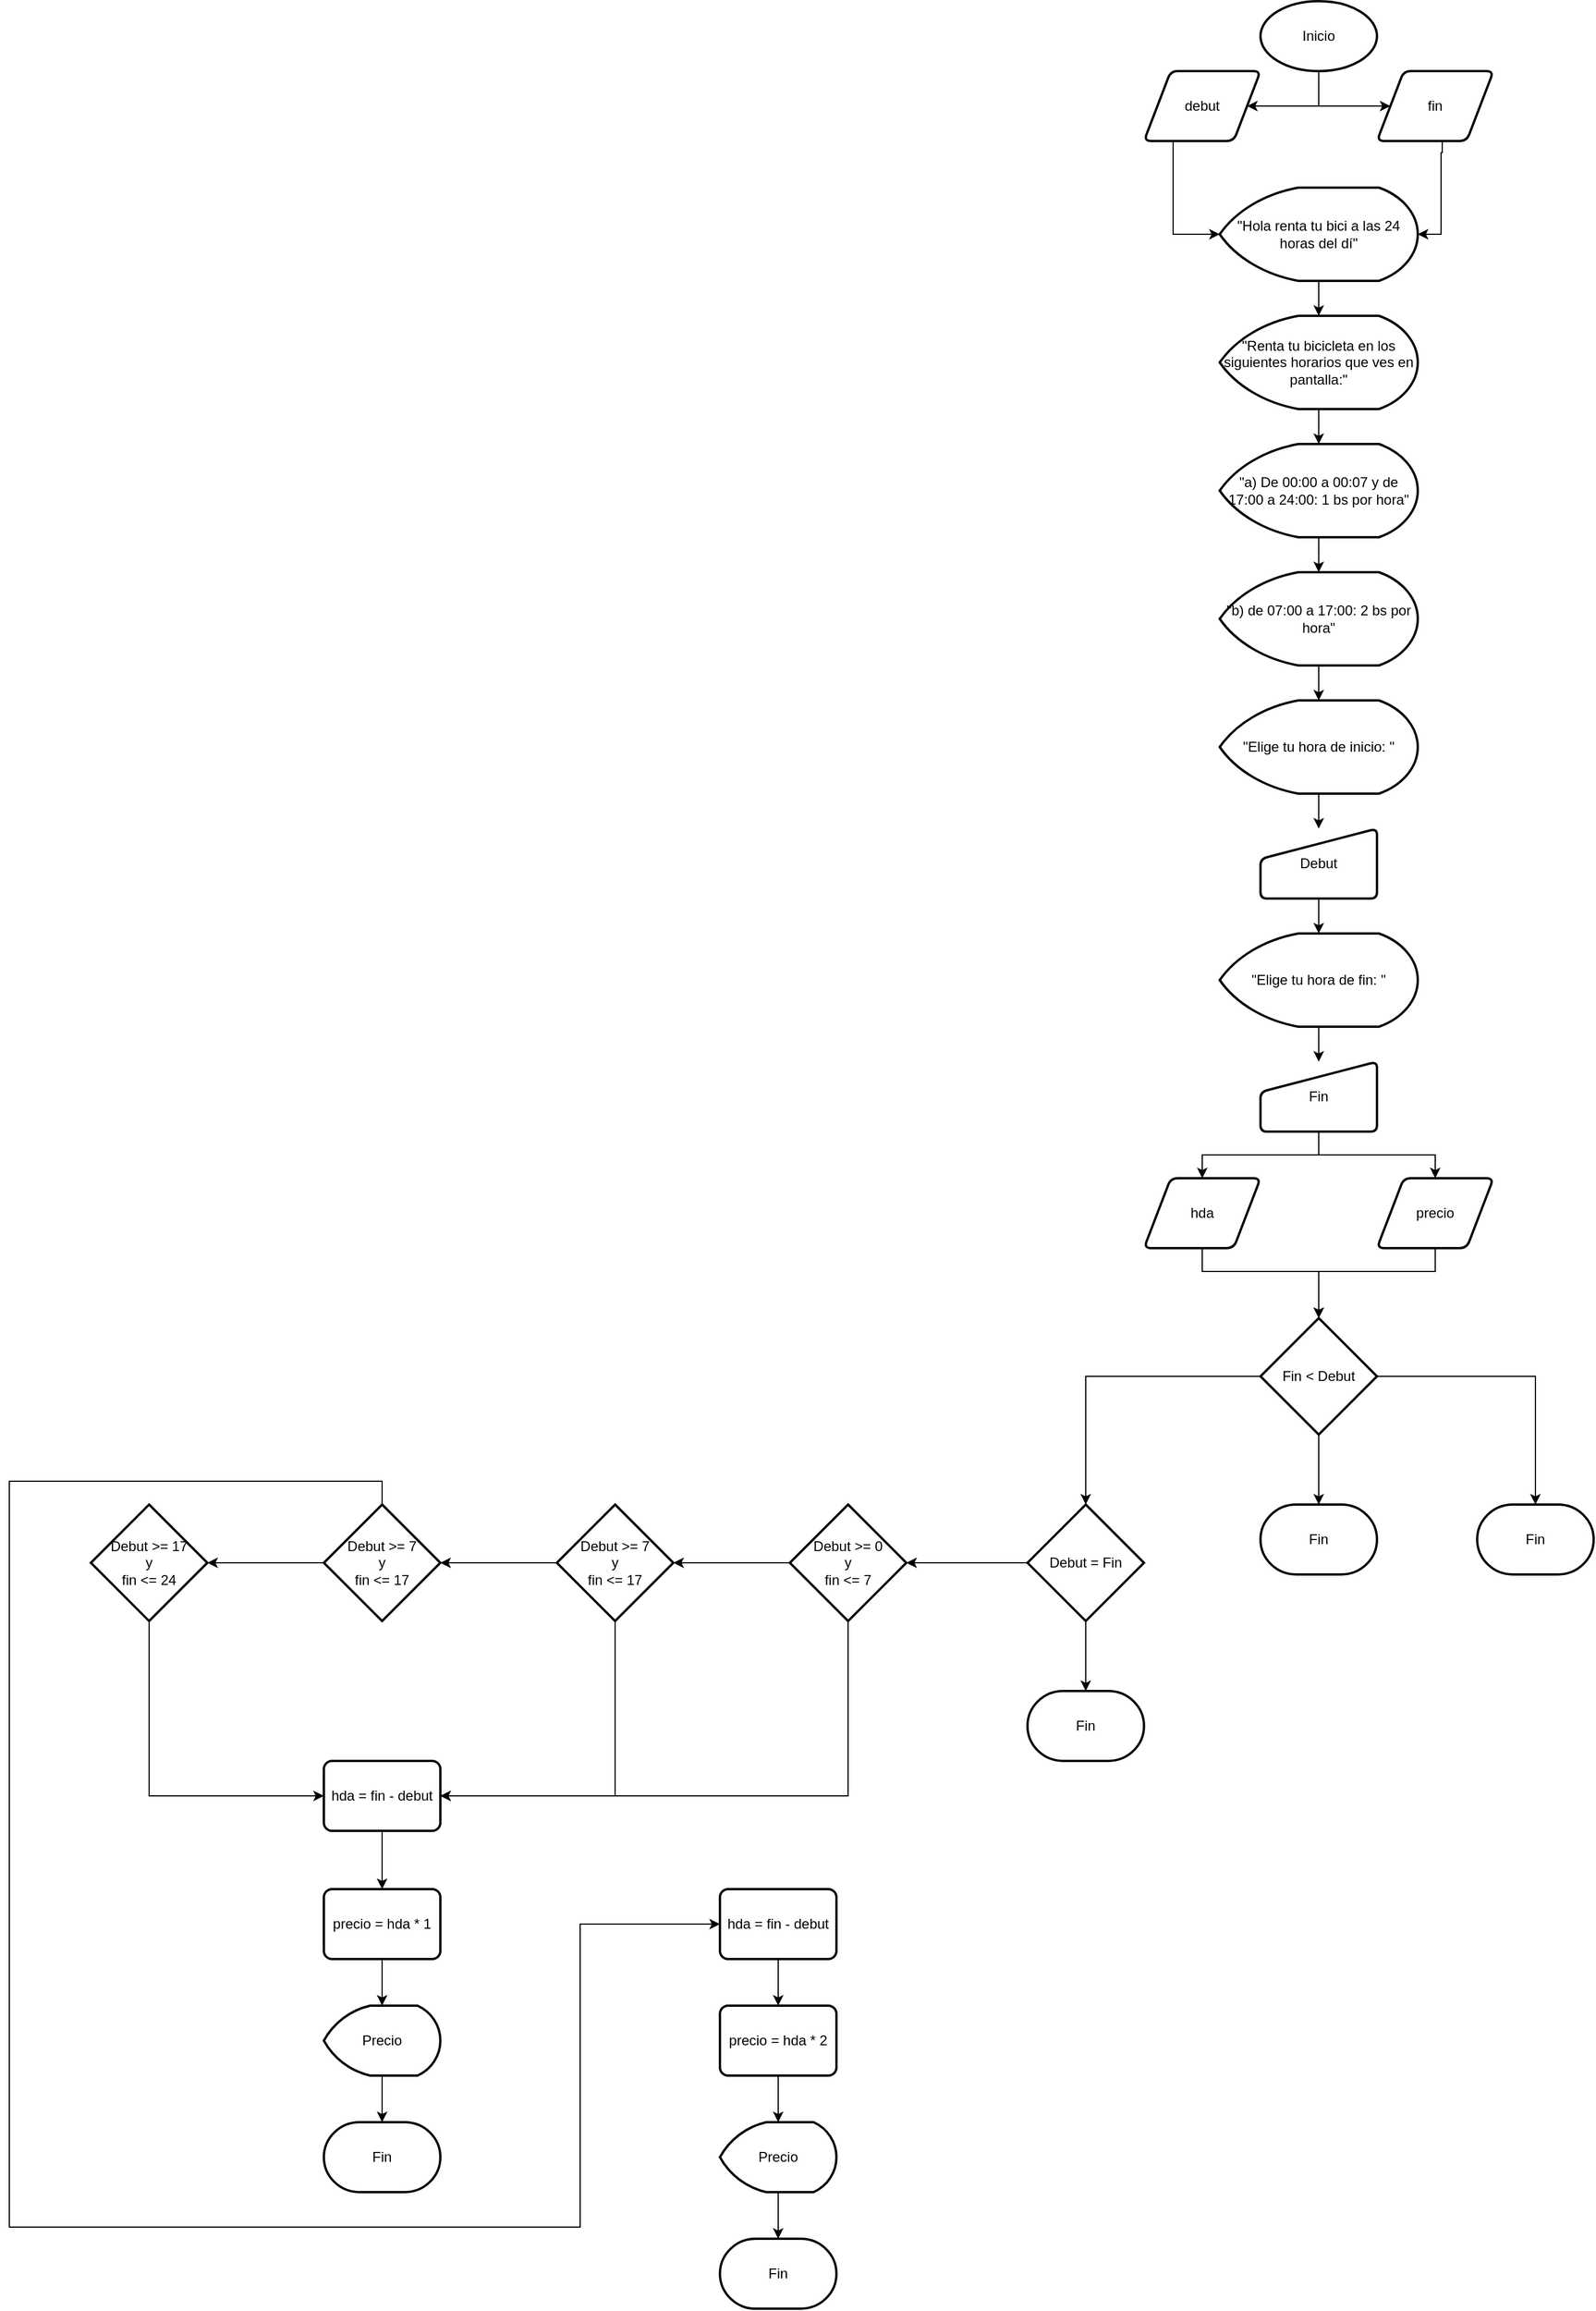 <mxfile version="24.3.1" type="github">
  <diagram name="Página-1" id="apc79PwXmjVbVbU3fJ4I">
    <mxGraphModel dx="4343" dy="2929" grid="1" gridSize="10" guides="1" tooltips="1" connect="1" arrows="1" fold="1" page="1" pageScale="1" pageWidth="827" pageHeight="1169" math="0" shadow="0">
      <root>
        <mxCell id="0" />
        <mxCell id="1" parent="0" />
        <mxCell id="vsIjUjPxJnodqVue0uGH-4" style="edgeStyle=orthogonalEdgeStyle;rounded=0;orthogonalLoop=1;jettySize=auto;html=1;entryX=1;entryY=0.5;entryDx=0;entryDy=0;" edge="1" parent="1" source="vsIjUjPxJnodqVue0uGH-1" target="vsIjUjPxJnodqVue0uGH-2">
          <mxGeometry relative="1" as="geometry">
            <Array as="points">
              <mxPoint x="414" y="90" />
            </Array>
          </mxGeometry>
        </mxCell>
        <mxCell id="vsIjUjPxJnodqVue0uGH-5" style="edgeStyle=orthogonalEdgeStyle;rounded=0;orthogonalLoop=1;jettySize=auto;html=1;entryX=0;entryY=0.5;entryDx=0;entryDy=0;" edge="1" parent="1" source="vsIjUjPxJnodqVue0uGH-1" target="vsIjUjPxJnodqVue0uGH-3">
          <mxGeometry relative="1" as="geometry">
            <Array as="points">
              <mxPoint x="414" y="90" />
            </Array>
          </mxGeometry>
        </mxCell>
        <mxCell id="vsIjUjPxJnodqVue0uGH-1" value="Inicio" style="strokeWidth=2;html=1;shape=mxgraph.flowchart.start_1;whiteSpace=wrap;" vertex="1" parent="1">
          <mxGeometry x="364" width="100" height="60" as="geometry" />
        </mxCell>
        <mxCell id="vsIjUjPxJnodqVue0uGH-2" value="debut" style="shape=parallelogram;html=1;strokeWidth=2;perimeter=parallelogramPerimeter;whiteSpace=wrap;rounded=1;arcSize=12;size=0.23;" vertex="1" parent="1">
          <mxGeometry x="264" y="60" width="100" height="60" as="geometry" />
        </mxCell>
        <mxCell id="vsIjUjPxJnodqVue0uGH-3" value="fin" style="shape=parallelogram;html=1;strokeWidth=2;perimeter=parallelogramPerimeter;whiteSpace=wrap;rounded=1;arcSize=12;size=0.23;" vertex="1" parent="1">
          <mxGeometry x="464" y="60" width="100" height="60" as="geometry" />
        </mxCell>
        <mxCell id="vsIjUjPxJnodqVue0uGH-14" value="" style="edgeStyle=orthogonalEdgeStyle;rounded=0;orthogonalLoop=1;jettySize=auto;html=1;" edge="1" parent="1" source="vsIjUjPxJnodqVue0uGH-7" target="vsIjUjPxJnodqVue0uGH-13">
          <mxGeometry relative="1" as="geometry" />
        </mxCell>
        <mxCell id="vsIjUjPxJnodqVue0uGH-7" value="&quot;Hola renta tu bici a las 24 horas del dí&quot;" style="strokeWidth=2;html=1;shape=mxgraph.flowchart.display;whiteSpace=wrap;" vertex="1" parent="1">
          <mxGeometry x="329" y="160" width="170" height="80" as="geometry" />
        </mxCell>
        <mxCell id="vsIjUjPxJnodqVue0uGH-8" style="edgeStyle=orthogonalEdgeStyle;rounded=0;orthogonalLoop=1;jettySize=auto;html=1;exitX=0.25;exitY=1;exitDx=0;exitDy=0;entryX=0;entryY=0.5;entryDx=0;entryDy=0;entryPerimeter=0;" edge="1" parent="1" source="vsIjUjPxJnodqVue0uGH-2" target="vsIjUjPxJnodqVue0uGH-7">
          <mxGeometry relative="1" as="geometry" />
        </mxCell>
        <mxCell id="vsIjUjPxJnodqVue0uGH-10" style="edgeStyle=orthogonalEdgeStyle;rounded=0;orthogonalLoop=1;jettySize=auto;html=1;entryX=1;entryY=0.5;entryDx=0;entryDy=0;entryPerimeter=0;" edge="1" parent="1" source="vsIjUjPxJnodqVue0uGH-3" target="vsIjUjPxJnodqVue0uGH-7">
          <mxGeometry relative="1" as="geometry">
            <Array as="points">
              <mxPoint x="520" y="130" />
              <mxPoint x="519" y="130" />
              <mxPoint x="519" y="200" />
            </Array>
          </mxGeometry>
        </mxCell>
        <mxCell id="vsIjUjPxJnodqVue0uGH-16" value="" style="edgeStyle=orthogonalEdgeStyle;rounded=0;orthogonalLoop=1;jettySize=auto;html=1;" edge="1" parent="1" source="vsIjUjPxJnodqVue0uGH-13" target="vsIjUjPxJnodqVue0uGH-15">
          <mxGeometry relative="1" as="geometry" />
        </mxCell>
        <mxCell id="vsIjUjPxJnodqVue0uGH-13" value="&quot;Renta tu bicicleta en los siguientes horarios que ves en pantalla:&quot;" style="strokeWidth=2;html=1;shape=mxgraph.flowchart.display;whiteSpace=wrap;" vertex="1" parent="1">
          <mxGeometry x="329" y="270" width="170" height="80" as="geometry" />
        </mxCell>
        <mxCell id="vsIjUjPxJnodqVue0uGH-18" value="" style="edgeStyle=orthogonalEdgeStyle;rounded=0;orthogonalLoop=1;jettySize=auto;html=1;" edge="1" parent="1" source="vsIjUjPxJnodqVue0uGH-15" target="vsIjUjPxJnodqVue0uGH-17">
          <mxGeometry relative="1" as="geometry" />
        </mxCell>
        <mxCell id="vsIjUjPxJnodqVue0uGH-15" value="&quot;a) De 00:00 a 00:07 y de 17:00 a 24:00: 1 bs por hora&quot;" style="strokeWidth=2;html=1;shape=mxgraph.flowchart.display;whiteSpace=wrap;" vertex="1" parent="1">
          <mxGeometry x="329" y="380" width="170" height="80" as="geometry" />
        </mxCell>
        <mxCell id="vsIjUjPxJnodqVue0uGH-20" value="" style="edgeStyle=orthogonalEdgeStyle;rounded=0;orthogonalLoop=1;jettySize=auto;html=1;" edge="1" parent="1" source="vsIjUjPxJnodqVue0uGH-17" target="vsIjUjPxJnodqVue0uGH-19">
          <mxGeometry relative="1" as="geometry" />
        </mxCell>
        <mxCell id="vsIjUjPxJnodqVue0uGH-17" value="&quot;b) de 07:00 a 17:00: 2 bs por hora&quot;" style="strokeWidth=2;html=1;shape=mxgraph.flowchart.display;whiteSpace=wrap;" vertex="1" parent="1">
          <mxGeometry x="329" y="490" width="170" height="80" as="geometry" />
        </mxCell>
        <mxCell id="vsIjUjPxJnodqVue0uGH-22" value="" style="edgeStyle=orthogonalEdgeStyle;rounded=0;orthogonalLoop=1;jettySize=auto;html=1;" edge="1" parent="1" source="vsIjUjPxJnodqVue0uGH-19" target="vsIjUjPxJnodqVue0uGH-21">
          <mxGeometry relative="1" as="geometry" />
        </mxCell>
        <mxCell id="vsIjUjPxJnodqVue0uGH-19" value="&quot;Elige tu hora de inicio: &quot;" style="strokeWidth=2;html=1;shape=mxgraph.flowchart.display;whiteSpace=wrap;" vertex="1" parent="1">
          <mxGeometry x="329" y="600" width="170" height="80" as="geometry" />
        </mxCell>
        <mxCell id="vsIjUjPxJnodqVue0uGH-24" value="" style="edgeStyle=orthogonalEdgeStyle;rounded=0;orthogonalLoop=1;jettySize=auto;html=1;" edge="1" parent="1" source="vsIjUjPxJnodqVue0uGH-21" target="vsIjUjPxJnodqVue0uGH-23">
          <mxGeometry relative="1" as="geometry" />
        </mxCell>
        <mxCell id="vsIjUjPxJnodqVue0uGH-21" value="Debut" style="html=1;strokeWidth=2;shape=manualInput;whiteSpace=wrap;rounded=1;size=26;arcSize=11;" vertex="1" parent="1">
          <mxGeometry x="364" y="710" width="100" height="60" as="geometry" />
        </mxCell>
        <mxCell id="vsIjUjPxJnodqVue0uGH-26" value="" style="edgeStyle=orthogonalEdgeStyle;rounded=0;orthogonalLoop=1;jettySize=auto;html=1;" edge="1" parent="1" source="vsIjUjPxJnodqVue0uGH-23" target="vsIjUjPxJnodqVue0uGH-25">
          <mxGeometry relative="1" as="geometry" />
        </mxCell>
        <mxCell id="vsIjUjPxJnodqVue0uGH-23" value="&quot;Elige tu hora de fin: &quot;" style="strokeWidth=2;html=1;shape=mxgraph.flowchart.display;whiteSpace=wrap;" vertex="1" parent="1">
          <mxGeometry x="329" y="800" width="170" height="80" as="geometry" />
        </mxCell>
        <mxCell id="vsIjUjPxJnodqVue0uGH-48" style="edgeStyle=orthogonalEdgeStyle;rounded=0;orthogonalLoop=1;jettySize=auto;html=1;entryX=0.5;entryY=0;entryDx=0;entryDy=0;" edge="1" parent="1" source="vsIjUjPxJnodqVue0uGH-25" target="vsIjUjPxJnodqVue0uGH-44">
          <mxGeometry relative="1" as="geometry" />
        </mxCell>
        <mxCell id="vsIjUjPxJnodqVue0uGH-50" style="edgeStyle=orthogonalEdgeStyle;rounded=0;orthogonalLoop=1;jettySize=auto;html=1;entryX=0.5;entryY=0;entryDx=0;entryDy=0;" edge="1" parent="1" source="vsIjUjPxJnodqVue0uGH-25" target="vsIjUjPxJnodqVue0uGH-45">
          <mxGeometry relative="1" as="geometry" />
        </mxCell>
        <mxCell id="vsIjUjPxJnodqVue0uGH-25" value="Fin" style="html=1;strokeWidth=2;shape=manualInput;whiteSpace=wrap;rounded=1;size=26;arcSize=11;" vertex="1" parent="1">
          <mxGeometry x="364" y="910" width="100" height="60" as="geometry" />
        </mxCell>
        <mxCell id="vsIjUjPxJnodqVue0uGH-32" value="" style="edgeStyle=orthogonalEdgeStyle;rounded=0;orthogonalLoop=1;jettySize=auto;html=1;" edge="1" parent="1" source="vsIjUjPxJnodqVue0uGH-27" target="vsIjUjPxJnodqVue0uGH-31">
          <mxGeometry relative="1" as="geometry" />
        </mxCell>
        <mxCell id="vsIjUjPxJnodqVue0uGH-79" value="" style="edgeStyle=orthogonalEdgeStyle;rounded=0;orthogonalLoop=1;jettySize=auto;html=1;" edge="1" parent="1" source="vsIjUjPxJnodqVue0uGH-27" target="vsIjUjPxJnodqVue0uGH-78">
          <mxGeometry relative="1" as="geometry" />
        </mxCell>
        <mxCell id="vsIjUjPxJnodqVue0uGH-27" value="Fin &amp;lt; Debut" style="strokeWidth=2;html=1;shape=mxgraph.flowchart.decision;whiteSpace=wrap;" vertex="1" parent="1">
          <mxGeometry x="364" y="1130" width="100" height="100" as="geometry" />
        </mxCell>
        <mxCell id="vsIjUjPxJnodqVue0uGH-34" value="" style="edgeStyle=orthogonalEdgeStyle;rounded=0;orthogonalLoop=1;jettySize=auto;html=1;" edge="1" parent="1" source="vsIjUjPxJnodqVue0uGH-31" target="vsIjUjPxJnodqVue0uGH-33">
          <mxGeometry relative="1" as="geometry" />
        </mxCell>
        <mxCell id="vsIjUjPxJnodqVue0uGH-77" value="" style="edgeStyle=orthogonalEdgeStyle;rounded=0;orthogonalLoop=1;jettySize=auto;html=1;" edge="1" parent="1" source="vsIjUjPxJnodqVue0uGH-31" target="vsIjUjPxJnodqVue0uGH-76">
          <mxGeometry relative="1" as="geometry" />
        </mxCell>
        <mxCell id="vsIjUjPxJnodqVue0uGH-31" value="Debut = Fin" style="strokeWidth=2;html=1;shape=mxgraph.flowchart.decision;whiteSpace=wrap;" vertex="1" parent="1">
          <mxGeometry x="164" y="1290" width="100" height="100" as="geometry" />
        </mxCell>
        <mxCell id="vsIjUjPxJnodqVue0uGH-36" value="" style="edgeStyle=orthogonalEdgeStyle;rounded=0;orthogonalLoop=1;jettySize=auto;html=1;" edge="1" parent="1" source="vsIjUjPxJnodqVue0uGH-33" target="vsIjUjPxJnodqVue0uGH-35">
          <mxGeometry relative="1" as="geometry" />
        </mxCell>
        <mxCell id="vsIjUjPxJnodqVue0uGH-61" style="edgeStyle=orthogonalEdgeStyle;rounded=0;orthogonalLoop=1;jettySize=auto;html=1;entryX=1;entryY=0.5;entryDx=0;entryDy=0;" edge="1" parent="1" source="vsIjUjPxJnodqVue0uGH-33" target="vsIjUjPxJnodqVue0uGH-42">
          <mxGeometry relative="1" as="geometry">
            <Array as="points">
              <mxPoint x="10" y="1540" />
            </Array>
          </mxGeometry>
        </mxCell>
        <mxCell id="vsIjUjPxJnodqVue0uGH-33" value="&lt;div&gt;Debut &amp;gt;= 0&lt;/div&gt;&lt;div&gt;y&lt;/div&gt;&lt;div&gt;fin &amp;lt;= 7&lt;br&gt;&lt;/div&gt;" style="strokeWidth=2;html=1;shape=mxgraph.flowchart.decision;whiteSpace=wrap;" vertex="1" parent="1">
          <mxGeometry x="-40" y="1290" width="100" height="100" as="geometry" />
        </mxCell>
        <mxCell id="vsIjUjPxJnodqVue0uGH-38" value="" style="edgeStyle=orthogonalEdgeStyle;rounded=0;orthogonalLoop=1;jettySize=auto;html=1;" edge="1" parent="1" source="vsIjUjPxJnodqVue0uGH-35" target="vsIjUjPxJnodqVue0uGH-37">
          <mxGeometry relative="1" as="geometry" />
        </mxCell>
        <mxCell id="vsIjUjPxJnodqVue0uGH-59" style="edgeStyle=orthogonalEdgeStyle;rounded=0;orthogonalLoop=1;jettySize=auto;html=1;entryX=1;entryY=0.5;entryDx=0;entryDy=0;" edge="1" parent="1" source="vsIjUjPxJnodqVue0uGH-35" target="vsIjUjPxJnodqVue0uGH-42">
          <mxGeometry relative="1" as="geometry">
            <Array as="points">
              <mxPoint x="-190" y="1540" />
            </Array>
          </mxGeometry>
        </mxCell>
        <mxCell id="vsIjUjPxJnodqVue0uGH-35" value="&lt;div&gt;Debut &amp;gt;= 7&lt;/div&gt;&lt;div&gt;y&lt;/div&gt;&lt;div&gt;fin &amp;lt;= 17&lt;br&gt;&lt;/div&gt;" style="strokeWidth=2;html=1;shape=mxgraph.flowchart.decision;whiteSpace=wrap;" vertex="1" parent="1">
          <mxGeometry x="-240" y="1290" width="100" height="100" as="geometry" />
        </mxCell>
        <mxCell id="vsIjUjPxJnodqVue0uGH-40" value="" style="edgeStyle=orthogonalEdgeStyle;rounded=0;orthogonalLoop=1;jettySize=auto;html=1;" edge="1" parent="1" source="vsIjUjPxJnodqVue0uGH-37" target="vsIjUjPxJnodqVue0uGH-39">
          <mxGeometry relative="1" as="geometry" />
        </mxCell>
        <mxCell id="vsIjUjPxJnodqVue0uGH-67" style="edgeStyle=orthogonalEdgeStyle;rounded=0;orthogonalLoop=1;jettySize=auto;html=1;exitX=0.5;exitY=0;exitDx=0;exitDy=0;exitPerimeter=0;entryX=0;entryY=0.5;entryDx=0;entryDy=0;" edge="1" parent="1" source="vsIjUjPxJnodqVue0uGH-37" target="vsIjUjPxJnodqVue0uGH-66">
          <mxGeometry relative="1" as="geometry">
            <Array as="points">
              <mxPoint x="-390" y="1270" />
              <mxPoint x="-710" y="1270" />
              <mxPoint x="-710" y="1910" />
              <mxPoint x="-220" y="1910" />
              <mxPoint x="-220" y="1650" />
            </Array>
          </mxGeometry>
        </mxCell>
        <mxCell id="vsIjUjPxJnodqVue0uGH-37" value="&lt;div&gt;Debut &amp;gt;= 7&lt;/div&gt;&lt;div&gt;y&lt;/div&gt;&lt;div&gt;fin &amp;lt;= 17&lt;br&gt;&lt;/div&gt;" style="strokeWidth=2;html=1;shape=mxgraph.flowchart.decision;whiteSpace=wrap;" vertex="1" parent="1">
          <mxGeometry x="-440" y="1290" width="100" height="100" as="geometry" />
        </mxCell>
        <mxCell id="vsIjUjPxJnodqVue0uGH-43" value="" style="edgeStyle=orthogonalEdgeStyle;rounded=0;orthogonalLoop=1;jettySize=auto;html=1;" edge="1" parent="1" source="vsIjUjPxJnodqVue0uGH-39" target="vsIjUjPxJnodqVue0uGH-42">
          <mxGeometry relative="1" as="geometry">
            <Array as="points">
              <mxPoint x="-590" y="1540" />
            </Array>
          </mxGeometry>
        </mxCell>
        <mxCell id="vsIjUjPxJnodqVue0uGH-39" value="&lt;div&gt;Debut &amp;gt;= 17&lt;/div&gt;&lt;div&gt;y&lt;/div&gt;&lt;div&gt;fin &amp;lt;= 24&lt;br&gt;&lt;/div&gt;" style="strokeWidth=2;html=1;shape=mxgraph.flowchart.decision;whiteSpace=wrap;" vertex="1" parent="1">
          <mxGeometry x="-640" y="1290" width="100" height="100" as="geometry" />
        </mxCell>
        <mxCell id="vsIjUjPxJnodqVue0uGH-63" value="" style="edgeStyle=orthogonalEdgeStyle;rounded=0;orthogonalLoop=1;jettySize=auto;html=1;" edge="1" parent="1" source="vsIjUjPxJnodqVue0uGH-42" target="vsIjUjPxJnodqVue0uGH-62">
          <mxGeometry relative="1" as="geometry" />
        </mxCell>
        <mxCell id="vsIjUjPxJnodqVue0uGH-42" value="hda = fin - debut" style="rounded=1;whiteSpace=wrap;html=1;absoluteArcSize=1;arcSize=14;strokeWidth=2;" vertex="1" parent="1">
          <mxGeometry x="-440" y="1510" width="100" height="60" as="geometry" />
        </mxCell>
        <mxCell id="vsIjUjPxJnodqVue0uGH-44" value="hda" style="shape=parallelogram;html=1;strokeWidth=2;perimeter=parallelogramPerimeter;whiteSpace=wrap;rounded=1;arcSize=12;size=0.23;" vertex="1" parent="1">
          <mxGeometry x="264" y="1010" width="100" height="60" as="geometry" />
        </mxCell>
        <mxCell id="vsIjUjPxJnodqVue0uGH-45" value="precio" style="shape=parallelogram;html=1;strokeWidth=2;perimeter=parallelogramPerimeter;whiteSpace=wrap;rounded=1;arcSize=12;size=0.23;" vertex="1" parent="1">
          <mxGeometry x="464" y="1010" width="100" height="60" as="geometry" />
        </mxCell>
        <mxCell id="vsIjUjPxJnodqVue0uGH-46" style="edgeStyle=orthogonalEdgeStyle;rounded=0;orthogonalLoop=1;jettySize=auto;html=1;entryX=0.5;entryY=0;entryDx=0;entryDy=0;entryPerimeter=0;" edge="1" parent="1" source="vsIjUjPxJnodqVue0uGH-44" target="vsIjUjPxJnodqVue0uGH-27">
          <mxGeometry relative="1" as="geometry">
            <Array as="points">
              <mxPoint x="314" y="1090" />
              <mxPoint x="414" y="1090" />
            </Array>
          </mxGeometry>
        </mxCell>
        <mxCell id="vsIjUjPxJnodqVue0uGH-47" style="edgeStyle=orthogonalEdgeStyle;rounded=0;orthogonalLoop=1;jettySize=auto;html=1;entryX=0.5;entryY=0;entryDx=0;entryDy=0;entryPerimeter=0;" edge="1" parent="1" source="vsIjUjPxJnodqVue0uGH-45" target="vsIjUjPxJnodqVue0uGH-27">
          <mxGeometry relative="1" as="geometry">
            <Array as="points">
              <mxPoint x="514" y="1090" />
              <mxPoint x="414" y="1090" />
            </Array>
          </mxGeometry>
        </mxCell>
        <mxCell id="vsIjUjPxJnodqVue0uGH-65" value="" style="edgeStyle=orthogonalEdgeStyle;rounded=0;orthogonalLoop=1;jettySize=auto;html=1;" edge="1" parent="1" source="vsIjUjPxJnodqVue0uGH-62" target="vsIjUjPxJnodqVue0uGH-64">
          <mxGeometry relative="1" as="geometry" />
        </mxCell>
        <mxCell id="vsIjUjPxJnodqVue0uGH-62" value="precio = hda * 1" style="rounded=1;whiteSpace=wrap;html=1;absoluteArcSize=1;arcSize=14;strokeWidth=2;" vertex="1" parent="1">
          <mxGeometry x="-440" y="1620" width="100" height="60" as="geometry" />
        </mxCell>
        <mxCell id="vsIjUjPxJnodqVue0uGH-69" value="" style="edgeStyle=orthogonalEdgeStyle;rounded=0;orthogonalLoop=1;jettySize=auto;html=1;" edge="1" parent="1" source="vsIjUjPxJnodqVue0uGH-64" target="vsIjUjPxJnodqVue0uGH-68">
          <mxGeometry relative="1" as="geometry" />
        </mxCell>
        <mxCell id="vsIjUjPxJnodqVue0uGH-64" value="Precio" style="strokeWidth=2;html=1;shape=mxgraph.flowchart.display;whiteSpace=wrap;" vertex="1" parent="1">
          <mxGeometry x="-440" y="1720" width="100" height="60" as="geometry" />
        </mxCell>
        <mxCell id="vsIjUjPxJnodqVue0uGH-71" value="" style="edgeStyle=orthogonalEdgeStyle;rounded=0;orthogonalLoop=1;jettySize=auto;html=1;" edge="1" parent="1" source="vsIjUjPxJnodqVue0uGH-66" target="vsIjUjPxJnodqVue0uGH-70">
          <mxGeometry relative="1" as="geometry" />
        </mxCell>
        <mxCell id="vsIjUjPxJnodqVue0uGH-66" value="hda = fin - debut" style="rounded=1;whiteSpace=wrap;html=1;absoluteArcSize=1;arcSize=14;strokeWidth=2;" vertex="1" parent="1">
          <mxGeometry x="-100" y="1620" width="100" height="60" as="geometry" />
        </mxCell>
        <mxCell id="vsIjUjPxJnodqVue0uGH-68" value="Fin" style="strokeWidth=2;html=1;shape=mxgraph.flowchart.terminator;whiteSpace=wrap;" vertex="1" parent="1">
          <mxGeometry x="-440" y="1820" width="100" height="60" as="geometry" />
        </mxCell>
        <mxCell id="vsIjUjPxJnodqVue0uGH-75" value="" style="edgeStyle=orthogonalEdgeStyle;rounded=0;orthogonalLoop=1;jettySize=auto;html=1;" edge="1" parent="1" source="vsIjUjPxJnodqVue0uGH-70" target="vsIjUjPxJnodqVue0uGH-73">
          <mxGeometry relative="1" as="geometry" />
        </mxCell>
        <mxCell id="vsIjUjPxJnodqVue0uGH-70" value="precio = hda * 2" style="rounded=1;whiteSpace=wrap;html=1;absoluteArcSize=1;arcSize=14;strokeWidth=2;" vertex="1" parent="1">
          <mxGeometry x="-100" y="1720" width="100" height="60" as="geometry" />
        </mxCell>
        <mxCell id="vsIjUjPxJnodqVue0uGH-72" value="" style="edgeStyle=orthogonalEdgeStyle;rounded=0;orthogonalLoop=1;jettySize=auto;html=1;" edge="1" parent="1" source="vsIjUjPxJnodqVue0uGH-73" target="vsIjUjPxJnodqVue0uGH-74">
          <mxGeometry relative="1" as="geometry" />
        </mxCell>
        <mxCell id="vsIjUjPxJnodqVue0uGH-73" value="Precio" style="strokeWidth=2;html=1;shape=mxgraph.flowchart.display;whiteSpace=wrap;" vertex="1" parent="1">
          <mxGeometry x="-100" y="1820" width="100" height="60" as="geometry" />
        </mxCell>
        <mxCell id="vsIjUjPxJnodqVue0uGH-74" value="Fin" style="strokeWidth=2;html=1;shape=mxgraph.flowchart.terminator;whiteSpace=wrap;" vertex="1" parent="1">
          <mxGeometry x="-100" y="1920" width="100" height="60" as="geometry" />
        </mxCell>
        <mxCell id="vsIjUjPxJnodqVue0uGH-76" value="Fin" style="strokeWidth=2;html=1;shape=mxgraph.flowchart.terminator;whiteSpace=wrap;" vertex="1" parent="1">
          <mxGeometry x="164" y="1450" width="100" height="60" as="geometry" />
        </mxCell>
        <mxCell id="vsIjUjPxJnodqVue0uGH-78" value="Fin" style="strokeWidth=2;html=1;shape=mxgraph.flowchart.terminator;whiteSpace=wrap;" vertex="1" parent="1">
          <mxGeometry x="364" y="1290" width="100" height="60" as="geometry" />
        </mxCell>
        <mxCell id="vsIjUjPxJnodqVue0uGH-80" value="Fin" style="strokeWidth=2;html=1;shape=mxgraph.flowchart.terminator;whiteSpace=wrap;" vertex="1" parent="1">
          <mxGeometry x="550" y="1290" width="100" height="60" as="geometry" />
        </mxCell>
        <mxCell id="vsIjUjPxJnodqVue0uGH-81" style="edgeStyle=orthogonalEdgeStyle;rounded=0;orthogonalLoop=1;jettySize=auto;html=1;entryX=0.5;entryY=0;entryDx=0;entryDy=0;entryPerimeter=0;" edge="1" parent="1" source="vsIjUjPxJnodqVue0uGH-27" target="vsIjUjPxJnodqVue0uGH-80">
          <mxGeometry relative="1" as="geometry" />
        </mxCell>
      </root>
    </mxGraphModel>
  </diagram>
</mxfile>
